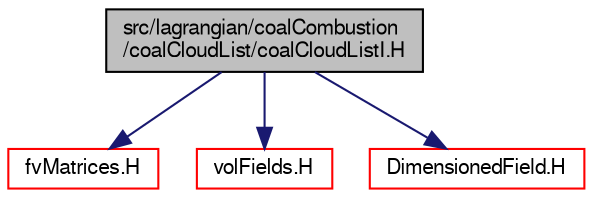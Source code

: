 digraph "src/lagrangian/coalCombustion/coalCloudList/coalCloudListI.H"
{
  bgcolor="transparent";
  edge [fontname="FreeSans",fontsize="10",labelfontname="FreeSans",labelfontsize="10"];
  node [fontname="FreeSans",fontsize="10",shape=record];
  Node0 [label="src/lagrangian/coalCombustion\l/coalCloudList/coalCloudListI.H",height=0.2,width=0.4,color="black", fillcolor="grey75", style="filled", fontcolor="black"];
  Node0 -> Node1 [color="midnightblue",fontsize="10",style="solid",fontname="FreeSans"];
  Node1 [label="fvMatrices.H",height=0.2,width=0.4,color="red",URL="$a03272.html",tooltip="A special matrix type and solver, designed for finite volume solutions of scalar equations. "];
  Node0 -> Node62 [color="midnightblue",fontsize="10",style="solid",fontname="FreeSans"];
  Node62 [label="volFields.H",height=0.2,width=0.4,color="red",URL="$a02750.html"];
  Node0 -> Node137 [color="midnightblue",fontsize="10",style="solid",fontname="FreeSans"];
  Node137 [label="DimensionedField.H",height=0.2,width=0.4,color="red",URL="$a09410.html"];
}
